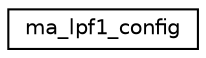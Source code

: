 digraph "Graphical Class Hierarchy"
{
 // LATEX_PDF_SIZE
  edge [fontname="Helvetica",fontsize="10",labelfontname="Helvetica",labelfontsize="10"];
  node [fontname="Helvetica",fontsize="10",shape=record];
  rankdir="LR";
  Node0 [label="ma_lpf1_config",height=0.2,width=0.4,color="black", fillcolor="white", style="filled",URL="$structma__lpf1__config.html",tooltip=" "];
}
